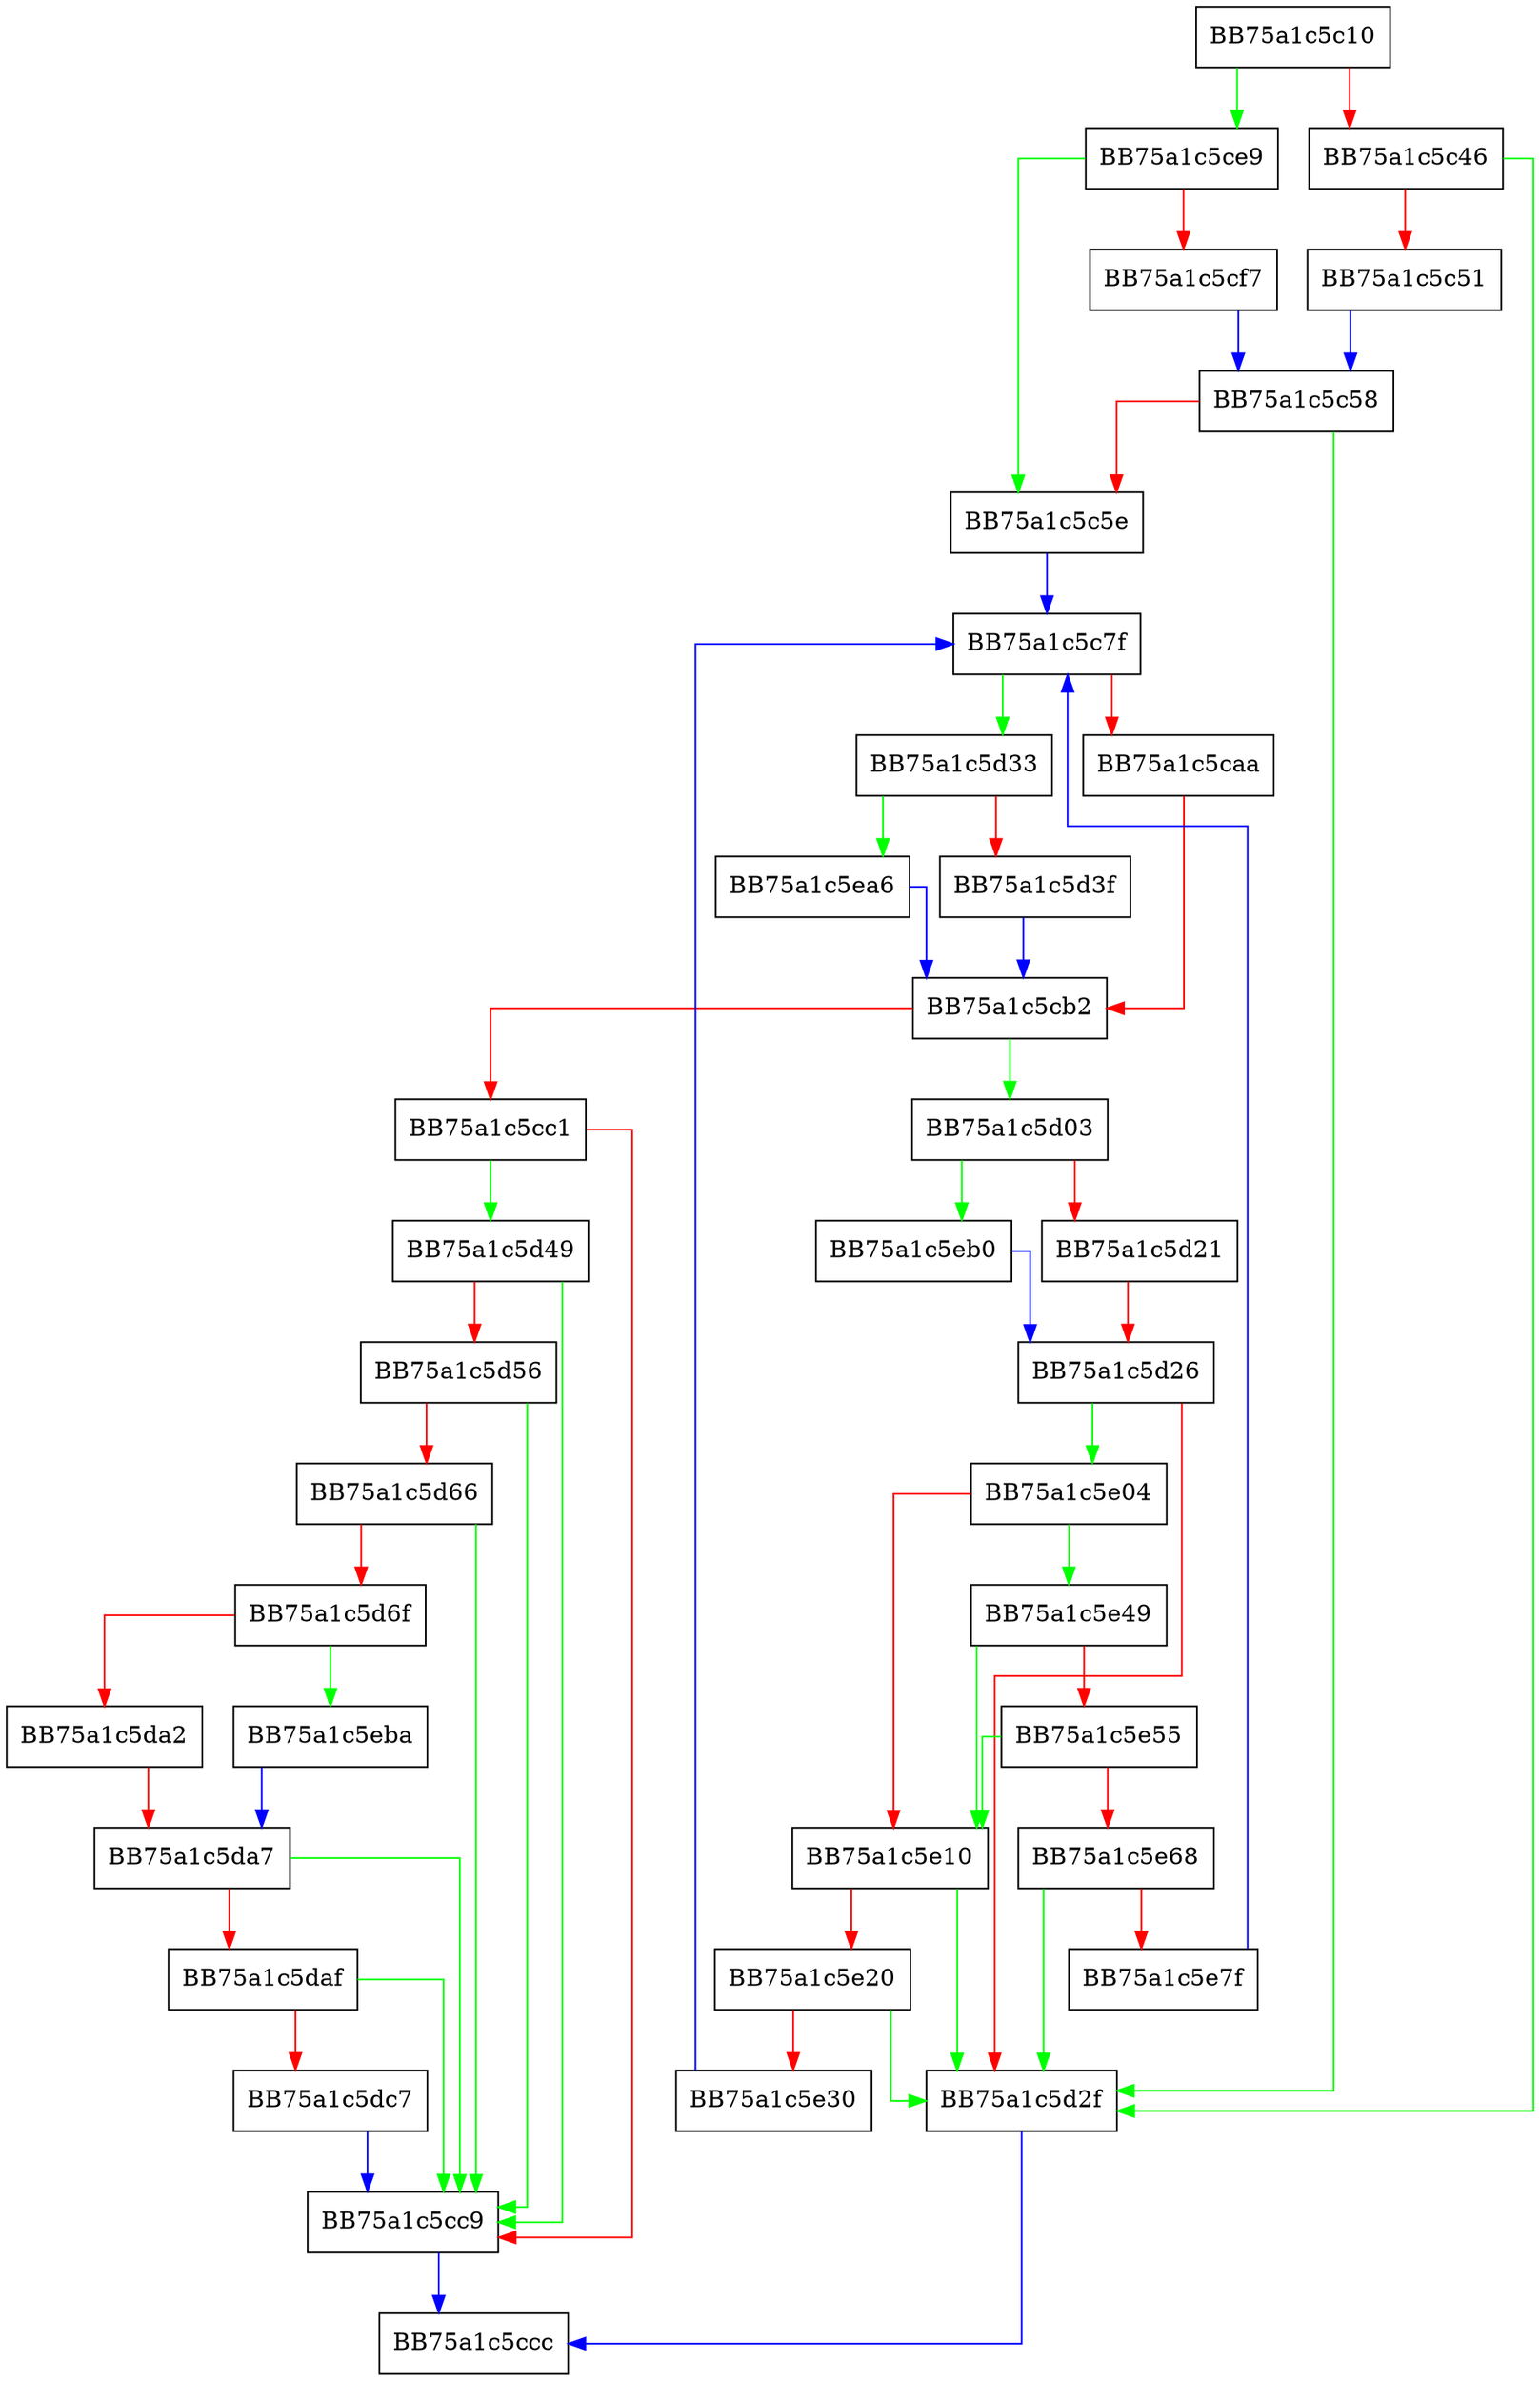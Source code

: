 digraph __mmap_ex {
  node [shape="box"];
  graph [splines=ortho];
  BB75a1c5c10 -> BB75a1c5ce9 [color="green"];
  BB75a1c5c10 -> BB75a1c5c46 [color="red"];
  BB75a1c5c46 -> BB75a1c5d2f [color="green"];
  BB75a1c5c46 -> BB75a1c5c51 [color="red"];
  BB75a1c5c51 -> BB75a1c5c58 [color="blue"];
  BB75a1c5c58 -> BB75a1c5d2f [color="green"];
  BB75a1c5c58 -> BB75a1c5c5e [color="red"];
  BB75a1c5c5e -> BB75a1c5c7f [color="blue"];
  BB75a1c5c7f -> BB75a1c5d33 [color="green"];
  BB75a1c5c7f -> BB75a1c5caa [color="red"];
  BB75a1c5caa -> BB75a1c5cb2 [color="red"];
  BB75a1c5cb2 -> BB75a1c5d03 [color="green"];
  BB75a1c5cb2 -> BB75a1c5cc1 [color="red"];
  BB75a1c5cc1 -> BB75a1c5d49 [color="green"];
  BB75a1c5cc1 -> BB75a1c5cc9 [color="red"];
  BB75a1c5cc9 -> BB75a1c5ccc [color="blue"];
  BB75a1c5ce9 -> BB75a1c5c5e [color="green"];
  BB75a1c5ce9 -> BB75a1c5cf7 [color="red"];
  BB75a1c5cf7 -> BB75a1c5c58 [color="blue"];
  BB75a1c5d03 -> BB75a1c5eb0 [color="green"];
  BB75a1c5d03 -> BB75a1c5d21 [color="red"];
  BB75a1c5d21 -> BB75a1c5d26 [color="red"];
  BB75a1c5d26 -> BB75a1c5e04 [color="green"];
  BB75a1c5d26 -> BB75a1c5d2f [color="red"];
  BB75a1c5d2f -> BB75a1c5ccc [color="blue"];
  BB75a1c5d33 -> BB75a1c5ea6 [color="green"];
  BB75a1c5d33 -> BB75a1c5d3f [color="red"];
  BB75a1c5d3f -> BB75a1c5cb2 [color="blue"];
  BB75a1c5d49 -> BB75a1c5cc9 [color="green"];
  BB75a1c5d49 -> BB75a1c5d56 [color="red"];
  BB75a1c5d56 -> BB75a1c5cc9 [color="green"];
  BB75a1c5d56 -> BB75a1c5d66 [color="red"];
  BB75a1c5d66 -> BB75a1c5cc9 [color="green"];
  BB75a1c5d66 -> BB75a1c5d6f [color="red"];
  BB75a1c5d6f -> BB75a1c5eba [color="green"];
  BB75a1c5d6f -> BB75a1c5da2 [color="red"];
  BB75a1c5da2 -> BB75a1c5da7 [color="red"];
  BB75a1c5da7 -> BB75a1c5cc9 [color="green"];
  BB75a1c5da7 -> BB75a1c5daf [color="red"];
  BB75a1c5daf -> BB75a1c5cc9 [color="green"];
  BB75a1c5daf -> BB75a1c5dc7 [color="red"];
  BB75a1c5dc7 -> BB75a1c5cc9 [color="blue"];
  BB75a1c5e04 -> BB75a1c5e49 [color="green"];
  BB75a1c5e04 -> BB75a1c5e10 [color="red"];
  BB75a1c5e10 -> BB75a1c5d2f [color="green"];
  BB75a1c5e10 -> BB75a1c5e20 [color="red"];
  BB75a1c5e20 -> BB75a1c5d2f [color="green"];
  BB75a1c5e20 -> BB75a1c5e30 [color="red"];
  BB75a1c5e30 -> BB75a1c5c7f [color="blue"];
  BB75a1c5e49 -> BB75a1c5e10 [color="green"];
  BB75a1c5e49 -> BB75a1c5e55 [color="red"];
  BB75a1c5e55 -> BB75a1c5e10 [color="green"];
  BB75a1c5e55 -> BB75a1c5e68 [color="red"];
  BB75a1c5e68 -> BB75a1c5d2f [color="green"];
  BB75a1c5e68 -> BB75a1c5e7f [color="red"];
  BB75a1c5e7f -> BB75a1c5c7f [color="blue"];
  BB75a1c5ea6 -> BB75a1c5cb2 [color="blue"];
  BB75a1c5eb0 -> BB75a1c5d26 [color="blue"];
  BB75a1c5eba -> BB75a1c5da7 [color="blue"];
}